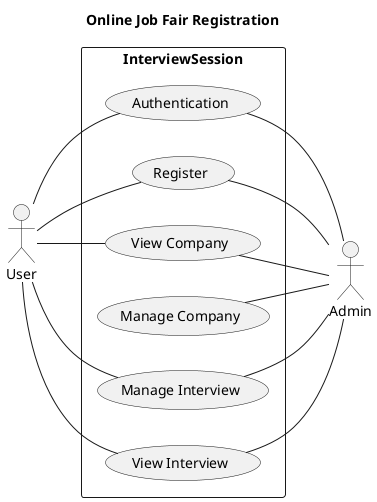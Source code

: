 @startuml

left to right direction

title "Online Job Fair Registration"

actor Admin as A
actor User as U


rectangle InterviewSession {
    U -- (Authentication)
    U -- (Register)
    (Authentication) -- A
    (Register) -- A
    U -- (View Company)
    (View Company) -- A
    (Manage Company) -- A
    U -- (Manage Interview)
    U -- (View Interview)
    (View Interview) -- A
    (Manage Interview) -- A
}


@enduml

